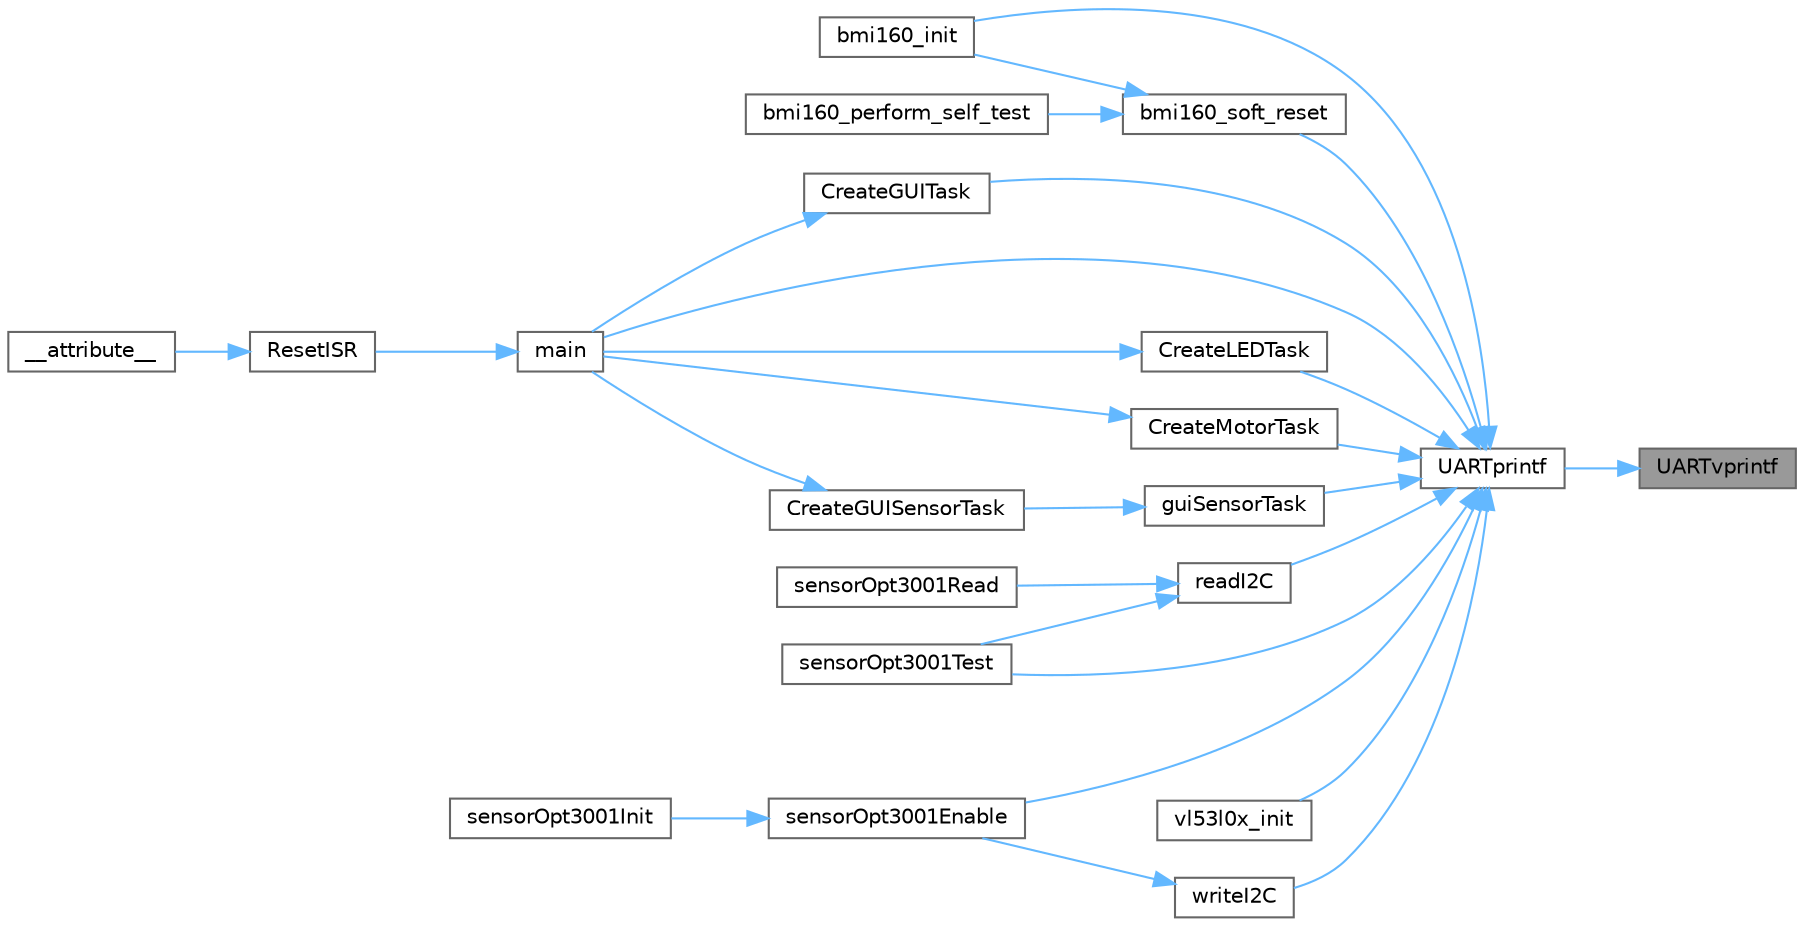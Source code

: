 digraph "UARTvprintf"
{
 // LATEX_PDF_SIZE
  bgcolor="transparent";
  edge [fontname=Helvetica,fontsize=10,labelfontname=Helvetica,labelfontsize=10];
  node [fontname=Helvetica,fontsize=10,shape=box,height=0.2,width=0.4];
  rankdir="RL";
  Node1 [id="Node000001",label="UARTvprintf",height=0.2,width=0.4,color="gray40", fillcolor="grey60", style="filled", fontcolor="black",tooltip=" "];
  Node1 -> Node2 [id="edge1_Node000001_Node000002",dir="back",color="steelblue1",style="solid",tooltip=" "];
  Node2 [id="Node000002",label="UARTprintf",height=0.2,width=0.4,color="grey40", fillcolor="white", style="filled",URL="$group__uartstdio__api.html#ga9df4748a317174f7cf3c20ffc072abb0",tooltip=" "];
  Node2 -> Node3 [id="edge2_Node000002_Node000003",dir="back",color="steelblue1",style="solid",tooltip=" "];
  Node3 [id="Node000003",label="bmi160_init",height=0.2,width=0.4,color="grey40", fillcolor="white", style="filled",URL="$bmi160_8c.html#a7a2e8b832a4cb12b441cba7371d73f6a",tooltip="This API is the entry point for sensor.It performs the selection of I2C/SPI read mechanism according ..."];
  Node2 -> Node4 [id="edge3_Node000002_Node000004",dir="back",color="steelblue1",style="solid",tooltip=" "];
  Node4 [id="Node000004",label="bmi160_soft_reset",height=0.2,width=0.4,color="grey40", fillcolor="white", style="filled",URL="$bmi160_8c.html#aa047f8bacbc2a9c14ff70841304c04d0",tooltip="This API resets and restarts the device. All register values are overwritten with default parameters."];
  Node4 -> Node3 [id="edge4_Node000004_Node000003",dir="back",color="steelblue1",style="solid",tooltip=" "];
  Node4 -> Node5 [id="edge5_Node000004_Node000005",dir="back",color="steelblue1",style="solid",tooltip=" "];
  Node5 [id="Node000005",label="bmi160_perform_self_test",height=0.2,width=0.4,color="grey40", fillcolor="white", style="filled",URL="$bmi160_8c.html#a6f83dc85a8173886ffe58e381fd9e0b8",tooltip="This is used to perform self test of accel/gyro of the BMI160 sensor."];
  Node2 -> Node6 [id="edge6_Node000002_Node000006",dir="back",color="steelblue1",style="solid",tooltip=" "];
  Node6 [id="Node000006",label="CreateGUITask",height=0.2,width=0.4,color="grey40", fillcolor="white", style="filled",URL="$gui_8c.html#ae4a47c23309c2130fe19568576a30e6f",tooltip="Creates the GUI task and initializes the display."];
  Node6 -> Node7 [id="edge7_Node000006_Node000007",dir="back",color="steelblue1",style="solid",tooltip=" "];
  Node7 [id="Node000007",label="main",height=0.2,width=0.4,color="grey40", fillcolor="white", style="filled",URL="$main_8c.html#a840291bc02cba5474a4cb46a9b9566fe",tooltip="Starting function, that call the initialization functions."];
  Node7 -> Node8 [id="edge8_Node000007_Node000008",dir="back",color="steelblue1",style="solid",tooltip=" "];
  Node8 [id="Node000008",label="ResetISR",height=0.2,width=0.4,color="grey40", fillcolor="white", style="filled",URL="$startup__gcc_8c.html#a516ff8924be921fa3a1bb7754b1f5734",tooltip=" "];
  Node8 -> Node9 [id="edge9_Node000008_Node000009",dir="back",color="steelblue1",style="solid",tooltip=" "];
  Node9 [id="Node000009",label="__attribute__",height=0.2,width=0.4,color="grey40", fillcolor="white", style="filled",URL="$startup__gcc_8c.html#ac301d0df9e7ae88a8033eb61344b22c5",tooltip=" "];
  Node2 -> Node10 [id="edge10_Node000002_Node000010",dir="back",color="steelblue1",style="solid",tooltip=" "];
  Node10 [id="Node000010",label="CreateLEDTask",height=0.2,width=0.4,color="grey40", fillcolor="white", style="filled",URL="$gui_8c.html#a79c4a29319e1fd9f1b1513cc1b46fef3",tooltip=" "];
  Node10 -> Node7 [id="edge11_Node000010_Node000007",dir="back",color="steelblue1",style="solid",tooltip=" "];
  Node2 -> Node11 [id="edge12_Node000002_Node000011",dir="back",color="steelblue1",style="solid",tooltip=" "];
  Node11 [id="Node000011",label="CreateMotorTask",height=0.2,width=0.4,color="grey40", fillcolor="white", style="filled",URL="$group__motor.html#ga17acdc6905b68b45c67aa61fe958f688",tooltip="Create Motor Control Tasks."];
  Node11 -> Node7 [id="edge13_Node000011_Node000007",dir="back",color="steelblue1",style="solid",tooltip=" "];
  Node2 -> Node12 [id="edge14_Node000002_Node000012",dir="back",color="steelblue1",style="solid",tooltip=" "];
  Node12 [id="Node000012",label="guiSensorTask",height=0.2,width=0.4,color="grey40", fillcolor="white", style="filled",URL="$gui_8c.html#ad27d0c66bb548fc273cfc6a59c298b12",tooltip=" "];
  Node12 -> Node13 [id="edge15_Node000012_Node000013",dir="back",color="steelblue1",style="solid",tooltip=" "];
  Node13 [id="Node000013",label="CreateGUISensorTask",height=0.2,width=0.4,color="grey40", fillcolor="white", style="filled",URL="$gui_8c.html#a1ecbba48d1a4cd81b919180de24283de",tooltip=" "];
  Node13 -> Node7 [id="edge16_Node000013_Node000007",dir="back",color="steelblue1",style="solid",tooltip=" "];
  Node2 -> Node7 [id="edge17_Node000002_Node000007",dir="back",color="steelblue1",style="solid",tooltip=" "];
  Node2 -> Node14 [id="edge18_Node000002_Node000014",dir="back",color="steelblue1",style="solid",tooltip=" "];
  Node14 [id="Node000014",label="readI2C",height=0.2,width=0.4,color="grey40", fillcolor="white", style="filled",URL="$i2cOptDriver_8c.html#aae8206c011ccb96e2582ad43ca07b70a",tooltip=" "];
  Node14 -> Node15 [id="edge19_Node000014_Node000015",dir="back",color="steelblue1",style="solid",tooltip=" "];
  Node15 [id="Node000015",label="sensorOpt3001Read",height=0.2,width=0.4,color="grey40", fillcolor="white", style="filled",URL="$opt3001_8c.html#ac7bead683f0a679b1d3bebf201d77d84",tooltip=" "];
  Node14 -> Node16 [id="edge20_Node000014_Node000016",dir="back",color="steelblue1",style="solid",tooltip=" "];
  Node16 [id="Node000016",label="sensorOpt3001Test",height=0.2,width=0.4,color="grey40", fillcolor="white", style="filled",URL="$opt3001_8c.html#a134170b954470c3b910e6ddba41e0dd2",tooltip=" "];
  Node2 -> Node17 [id="edge21_Node000002_Node000017",dir="back",color="steelblue1",style="solid",tooltip=" "];
  Node17 [id="Node000017",label="sensorOpt3001Enable",height=0.2,width=0.4,color="grey40", fillcolor="white", style="filled",URL="$opt3001_8c.html#ac69ae5d241fa977705b64928862823e0",tooltip=" "];
  Node17 -> Node18 [id="edge22_Node000017_Node000018",dir="back",color="steelblue1",style="solid",tooltip=" "];
  Node18 [id="Node000018",label="sensorOpt3001Init",height=0.2,width=0.4,color="grey40", fillcolor="white", style="filled",URL="$opt3001_8c.html#abda5e71d89c3d11303592cbf252e11ef",tooltip=" "];
  Node2 -> Node16 [id="edge23_Node000002_Node000016",dir="back",color="steelblue1",style="solid",tooltip=" "];
  Node2 -> Node19 [id="edge24_Node000002_Node000019",dir="back",color="steelblue1",style="solid",tooltip=" "];
  Node19 [id="Node000019",label="vl53l0x_init",height=0.2,width=0.4,color="grey40", fillcolor="white", style="filled",URL="$vl53l0x_8c.html#a07b73432e20db3a2288e07a5c7b949c5",tooltip=" "];
  Node2 -> Node20 [id="edge25_Node000002_Node000020",dir="back",color="steelblue1",style="solid",tooltip=" "];
  Node20 [id="Node000020",label="writeI2C",height=0.2,width=0.4,color="grey40", fillcolor="white", style="filled",URL="$i2cOptDriver_8c.html#a02c3fa6636323d5a57689369dfc233be",tooltip=" "];
  Node20 -> Node17 [id="edge26_Node000020_Node000017",dir="back",color="steelblue1",style="solid",tooltip=" "];
}
